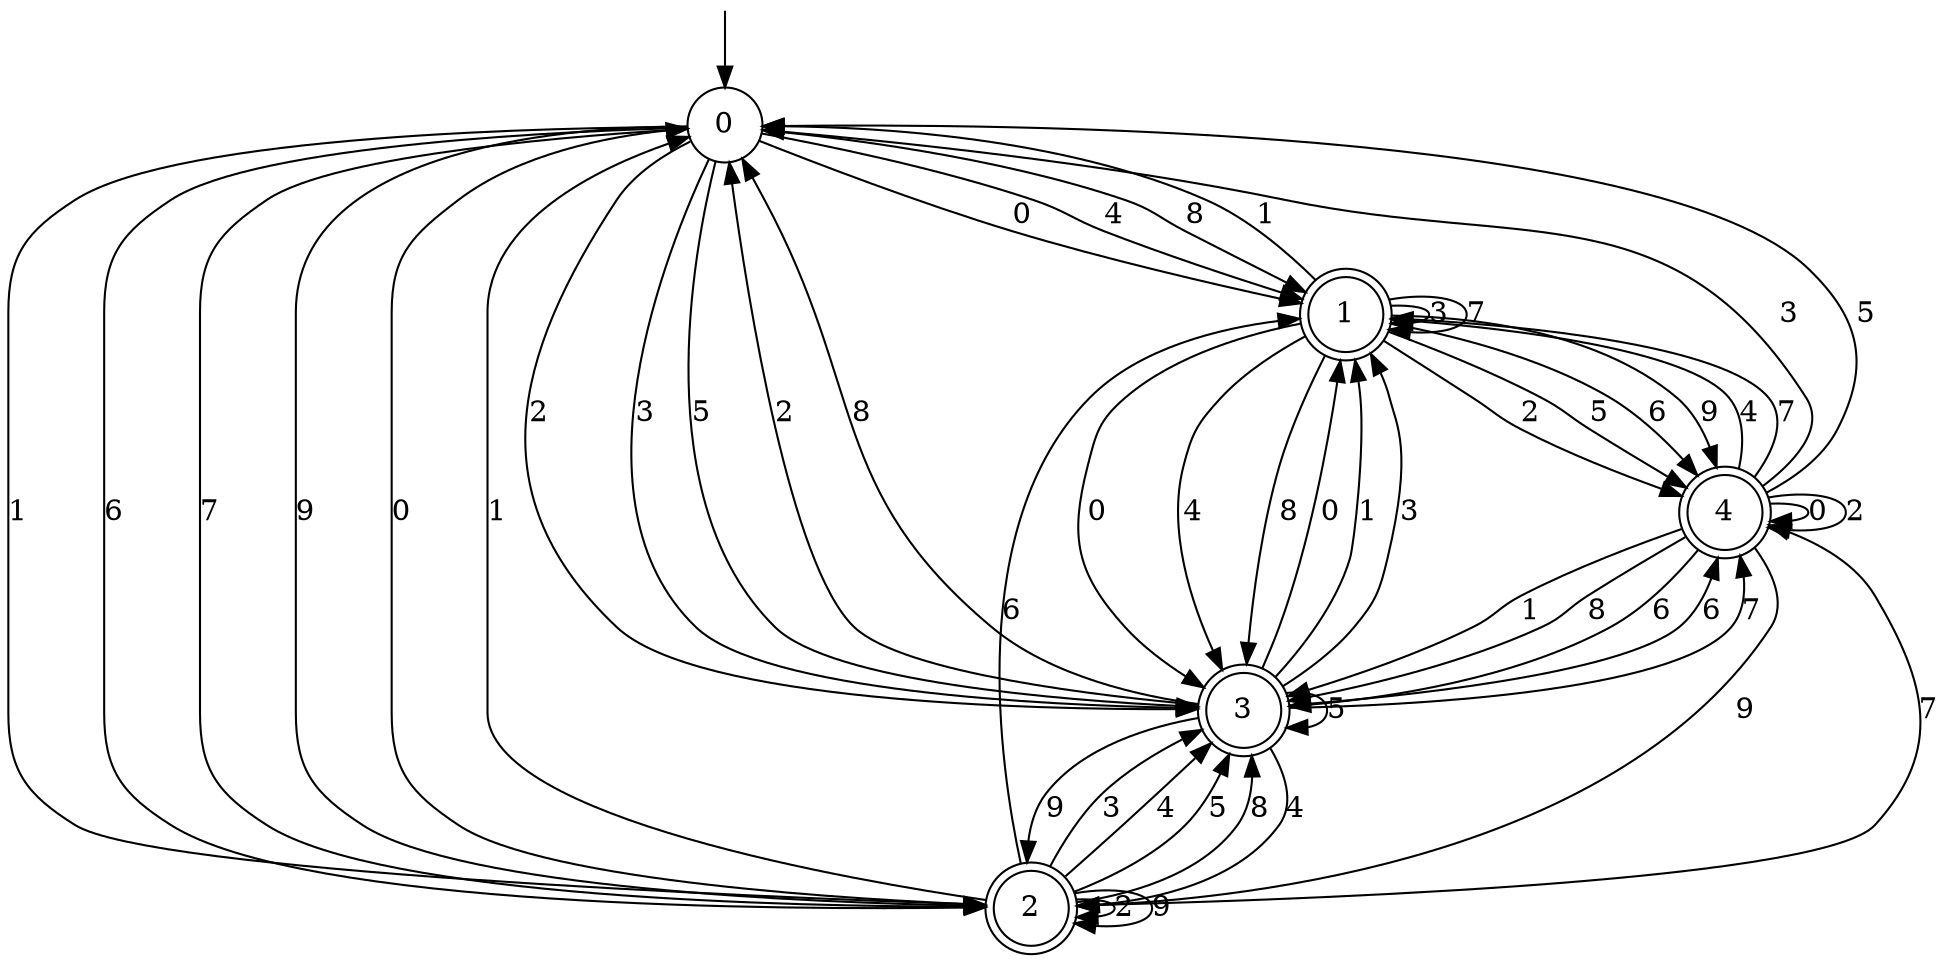 digraph g {

	s0 [shape="circle" label="0"];
	s1 [shape="doublecircle" label="1"];
	s2 [shape="doublecircle" label="2"];
	s3 [shape="doublecircle" label="3"];
	s4 [shape="doublecircle" label="4"];
	s0 -> s1 [label="0"];
	s0 -> s2 [label="1"];
	s0 -> s3 [label="2"];
	s0 -> s3 [label="3"];
	s0 -> s1 [label="4"];
	s0 -> s3 [label="5"];
	s0 -> s2 [label="6"];
	s0 -> s2 [label="7"];
	s0 -> s1 [label="8"];
	s0 -> s2 [label="9"];
	s1 -> s3 [label="0"];
	s1 -> s0 [label="1"];
	s1 -> s4 [label="2"];
	s1 -> s1 [label="3"];
	s1 -> s3 [label="4"];
	s1 -> s4 [label="5"];
	s1 -> s4 [label="6"];
	s1 -> s1 [label="7"];
	s1 -> s3 [label="8"];
	s1 -> s4 [label="9"];
	s2 -> s0 [label="0"];
	s2 -> s0 [label="1"];
	s2 -> s2 [label="2"];
	s2 -> s3 [label="3"];
	s2 -> s3 [label="4"];
	s2 -> s3 [label="5"];
	s2 -> s1 [label="6"];
	s2 -> s4 [label="7"];
	s2 -> s3 [label="8"];
	s2 -> s2 [label="9"];
	s3 -> s1 [label="0"];
	s3 -> s1 [label="1"];
	s3 -> s0 [label="2"];
	s3 -> s1 [label="3"];
	s3 -> s2 [label="4"];
	s3 -> s3 [label="5"];
	s3 -> s4 [label="6"];
	s3 -> s4 [label="7"];
	s3 -> s0 [label="8"];
	s3 -> s2 [label="9"];
	s4 -> s4 [label="0"];
	s4 -> s3 [label="1"];
	s4 -> s4 [label="2"];
	s4 -> s0 [label="3"];
	s4 -> s1 [label="4"];
	s4 -> s0 [label="5"];
	s4 -> s3 [label="6"];
	s4 -> s1 [label="7"];
	s4 -> s3 [label="8"];
	s4 -> s2 [label="9"];

__start0 [label="" shape="none" width="0" height="0"];
__start0 -> s0;

}
